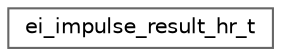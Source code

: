 digraph "Graphical Class Hierarchy"
{
 // LATEX_PDF_SIZE
  bgcolor="transparent";
  edge [fontname=Helvetica,fontsize=10,labelfontname=Helvetica,labelfontsize=10];
  node [fontname=Helvetica,fontsize=10,shape=box,height=0.2,width=0.4];
  rankdir="LR";
  Node0 [id="Node000000",label="ei_impulse_result_hr_t",height=0.2,width=0.4,color="grey40", fillcolor="white", style="filled",URL="$structei__impulse__result__hr__t.html",tooltip="Holds intermediate results of hr / hrv block."];
}
